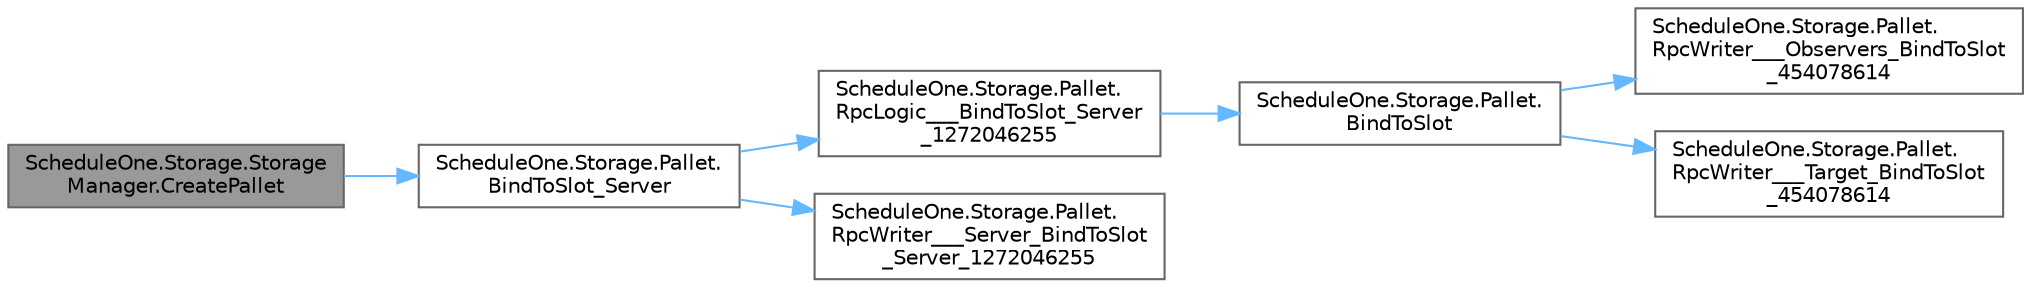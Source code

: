 digraph "ScheduleOne.Storage.StorageManager.CreatePallet"
{
 // LATEX_PDF_SIZE
  bgcolor="transparent";
  edge [fontname=Helvetica,fontsize=10,labelfontname=Helvetica,labelfontsize=10];
  node [fontname=Helvetica,fontsize=10,shape=box,height=0.2,width=0.4];
  rankdir="LR";
  Node1 [id="Node000001",label="ScheduleOne.Storage.Storage\lManager.CreatePallet",height=0.2,width=0.4,color="gray40", fillcolor="grey60", style="filled", fontcolor="black",tooltip=" "];
  Node1 -> Node2 [id="edge1_Node000001_Node000002",color="steelblue1",style="solid",tooltip=" "];
  Node2 [id="Node000002",label="ScheduleOne.Storage.Pallet.\lBindToSlot_Server",height=0.2,width=0.4,color="grey40", fillcolor="white", style="filled",URL="$class_schedule_one_1_1_storage_1_1_pallet.html#a04130f6edb310d7b4ef336feac060be4",tooltip=" "];
  Node2 -> Node3 [id="edge2_Node000002_Node000003",color="steelblue1",style="solid",tooltip=" "];
  Node3 [id="Node000003",label="ScheduleOne.Storage.Pallet.\lRpcLogic___BindToSlot_Server\l_1272046255",height=0.2,width=0.4,color="grey40", fillcolor="white", style="filled",URL="$class_schedule_one_1_1_storage_1_1_pallet.html#a31fd39ecf1f12f97a30ac89ad52b3744",tooltip=" "];
  Node3 -> Node4 [id="edge3_Node000003_Node000004",color="steelblue1",style="solid",tooltip=" "];
  Node4 [id="Node000004",label="ScheduleOne.Storage.Pallet.\lBindToSlot",height=0.2,width=0.4,color="grey40", fillcolor="white", style="filled",URL="$class_schedule_one_1_1_storage_1_1_pallet.html#ac686d4804d5d656e7fe3abfd4c2409d3",tooltip=" "];
  Node4 -> Node5 [id="edge4_Node000004_Node000005",color="steelblue1",style="solid",tooltip=" "];
  Node5 [id="Node000005",label="ScheduleOne.Storage.Pallet.\lRpcWriter___Observers_BindToSlot\l_454078614",height=0.2,width=0.4,color="grey40", fillcolor="white", style="filled",URL="$class_schedule_one_1_1_storage_1_1_pallet.html#aecb334502bea89d2ae3dd778624bcf0c",tooltip=" "];
  Node4 -> Node6 [id="edge5_Node000004_Node000006",color="steelblue1",style="solid",tooltip=" "];
  Node6 [id="Node000006",label="ScheduleOne.Storage.Pallet.\lRpcWriter___Target_BindToSlot\l_454078614",height=0.2,width=0.4,color="grey40", fillcolor="white", style="filled",URL="$class_schedule_one_1_1_storage_1_1_pallet.html#af2d8cd3efc3931ee76758563f5a39fe0",tooltip=" "];
  Node2 -> Node7 [id="edge6_Node000002_Node000007",color="steelblue1",style="solid",tooltip=" "];
  Node7 [id="Node000007",label="ScheduleOne.Storage.Pallet.\lRpcWriter___Server_BindToSlot\l_Server_1272046255",height=0.2,width=0.4,color="grey40", fillcolor="white", style="filled",URL="$class_schedule_one_1_1_storage_1_1_pallet.html#a32b2c76d09f0eeef0119bf22b46854f8",tooltip=" "];
}
